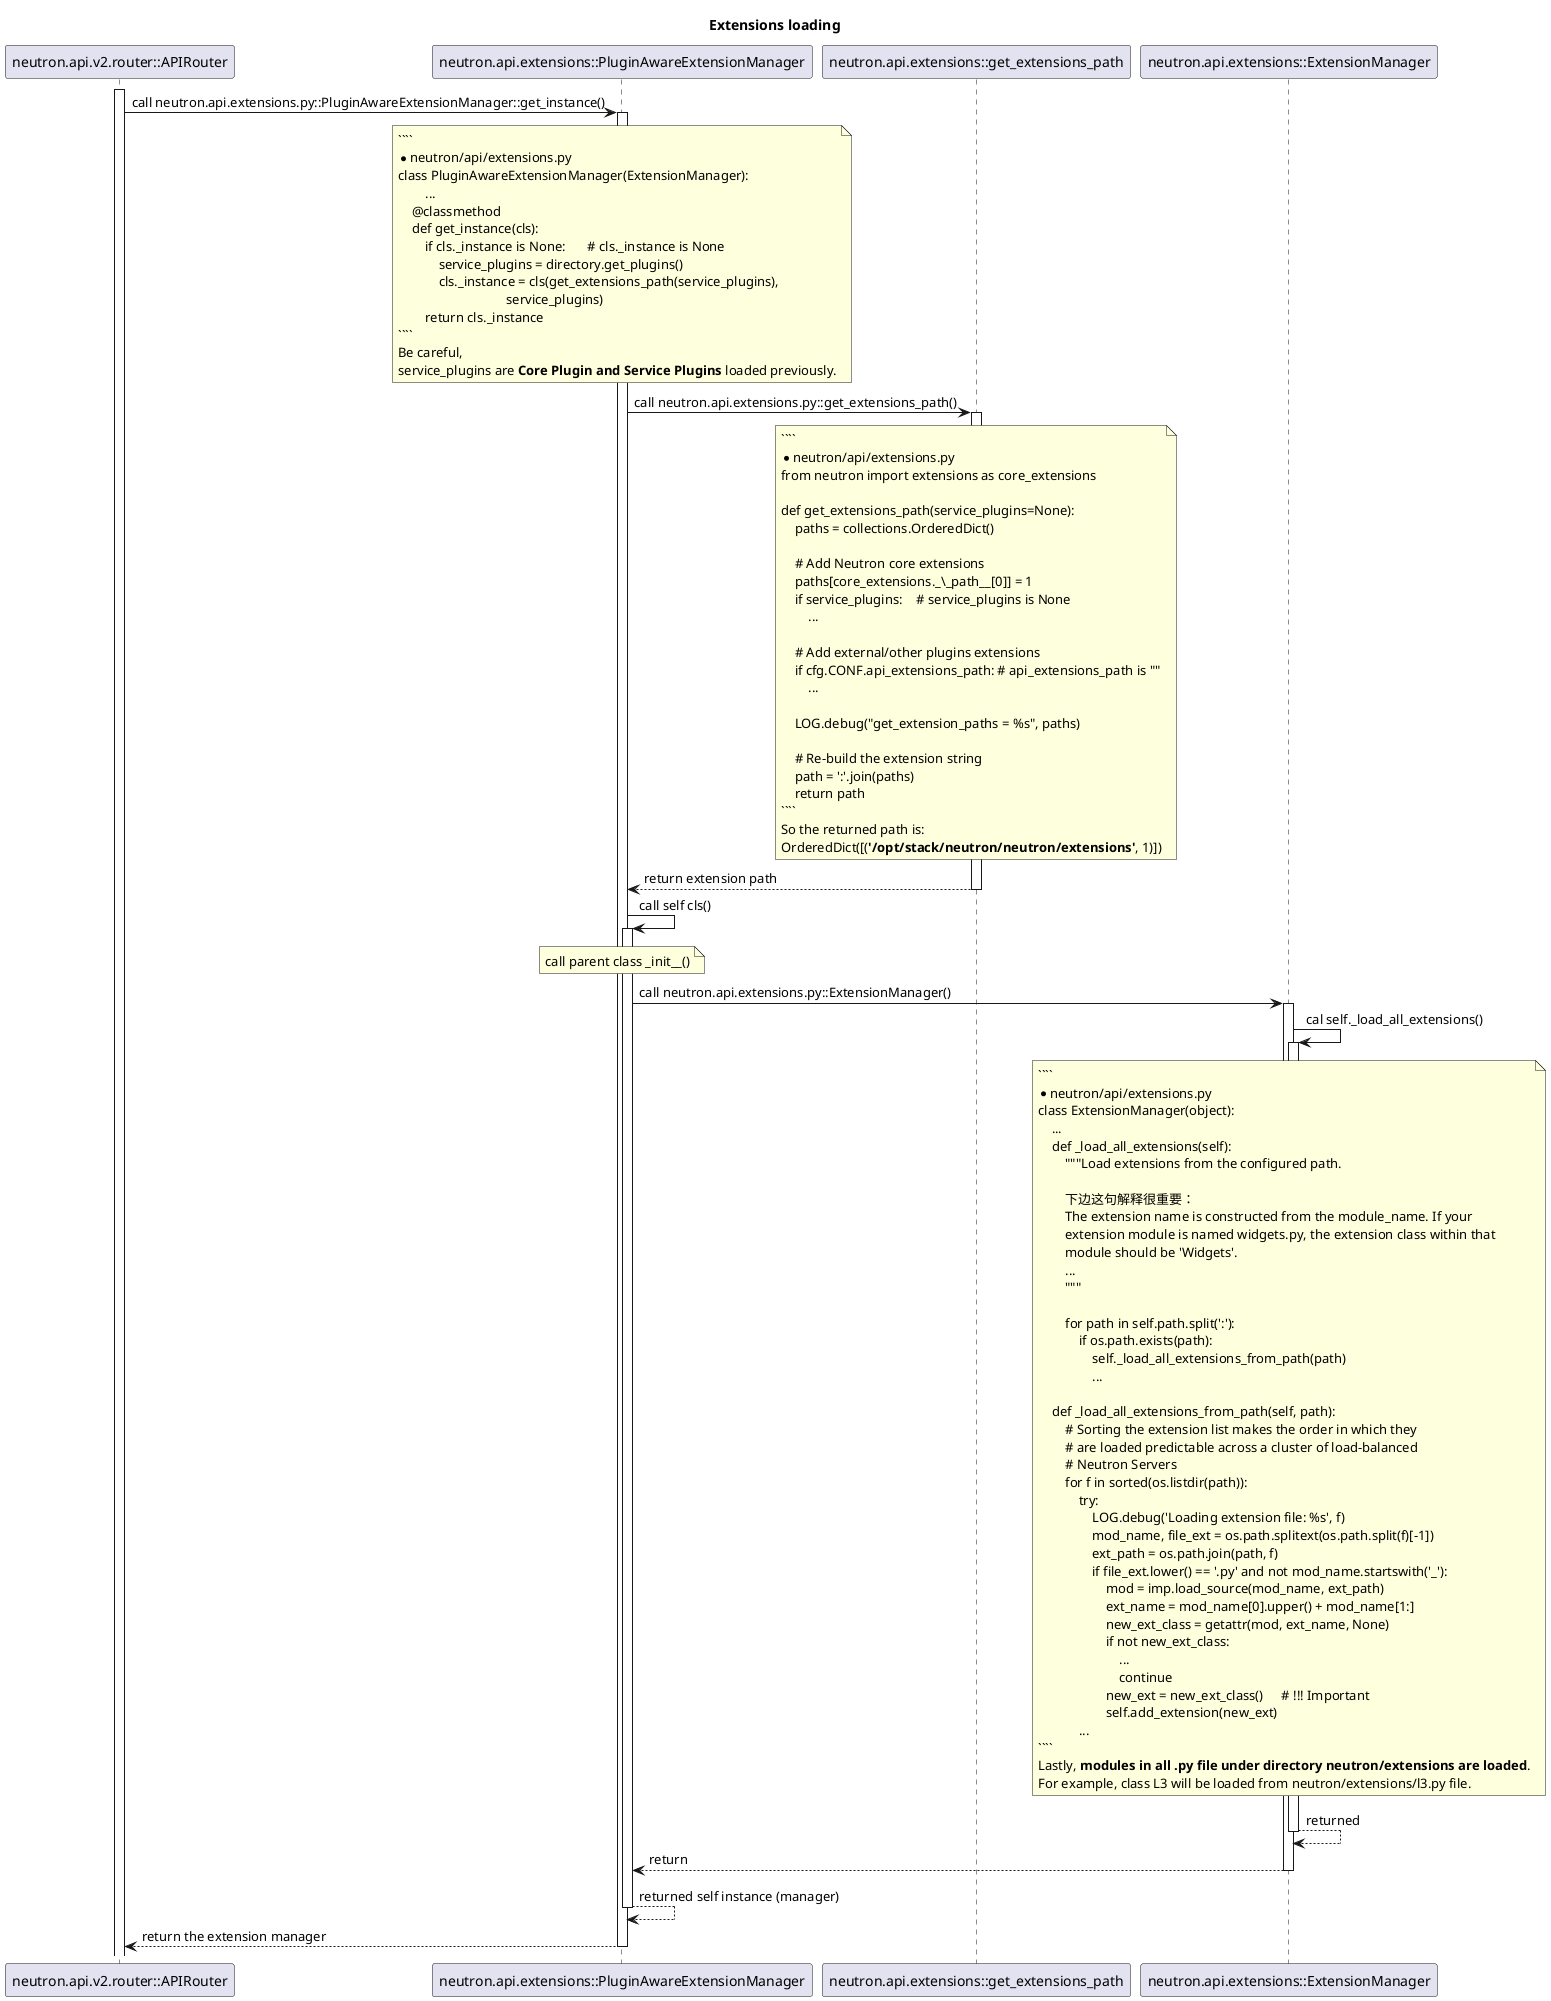 @startuml

title Extensions loading

participant api_router as "neutron.api.v2.router::APIRouter"
participant plugin_aware_extension_manager as "neutron.api.extensions::PluginAwareExtensionManager"
participant get_extensions_path as "neutron.api.extensions::get_extensions_path"
participant base_extension_manager as "neutron.api.extensions::ExtensionManager"

activate api_router
api_router->plugin_aware_extension_manager: call neutron.api.extensions.py::PluginAwareExtensionManager::get_instance()

activate plugin_aware_extension_manager
note over plugin_aware_extension_manager
````
* neutron/api/extensions.py
class PluginAwareExtensionManager(ExtensionManager):
	...
    @classmethod
    def get_instance(cls):
        if cls._instance is None:	# cls._instance is None
            service_plugins = directory.get_plugins()
            cls._instance = cls(get_extensions_path(service_plugins),
                                service_plugins)
        return cls._instance
````
Be careful,
service_plugins are **Core Plugin and Service Plugins** loaded previously.
end note

plugin_aware_extension_manager->get_extensions_path: call neutron.api.extensions.py::get_extensions_path()

activate get_extensions_path
note over get_extensions_path
````
* neutron/api/extensions.py
from neutron import extensions as core_extensions

def get_extensions_path(service_plugins=None):
    paths = collections.OrderedDict()

    # Add Neutron core extensions
    paths[core_extensions._\_path__[0]] = 1
    if service_plugins:	# service_plugins is None
        ...

    # Add external/other plugins extensions
    if cfg.CONF.api_extensions_path:	# api_extensions_path is ""
        ...

    LOG.debug("get_extension_paths = %s", paths)

    # Re-build the extension string
    path = ':'.join(paths)
    return path
````
So the returned path is:
OrderedDict([(**'/opt/stack/neutron/neutron/extensions'**, 1)])
end note

get_extensions_path-->plugin_aware_extension_manager: return extension path
deactivate get_extensions_path

plugin_aware_extension_manager->plugin_aware_extension_manager: call self cls()

activate plugin_aware_extension_manager
note over plugin_aware_extension_manager: call parent class _\_init__()
plugin_aware_extension_manager->base_extension_manager: call neutron.api.extensions.py::ExtensionManager()

activate base_extension_manager
base_extension_manager->base_extension_manager: cal self._load_all_extensions()

activate base_extension_manager
note over base_extension_manager
````
* neutron/api/extensions.py
class ExtensionManager(object):
    ...
    def _load_all_extensions(self):
        """Load extensions from the configured path.

        下边这句解释很重要：
        The extension name is constructed from the module_name. If your
        extension module is named widgets.py, the extension class within that
        module should be 'Widgets'.
        ...
        """

        for path in self.path.split(':'):
            if os.path.exists(path):
                self._load_all_extensions_from_path(path)
                ...

    def _load_all_extensions_from_path(self, path):
        # Sorting the extension list makes the order in which they
        # are loaded predictable across a cluster of load-balanced
        # Neutron Servers
        for f in sorted(os.listdir(path)):
            try:
                LOG.debug('Loading extension file: %s', f)
                mod_name, file_ext = os.path.splitext(os.path.split(f)[-1])
                ext_path = os.path.join(path, f)
                if file_ext.lower() == '.py' and not mod_name.startswith('_'):
                    mod = imp.load_source(mod_name, ext_path)
                    ext_name = mod_name[0].upper() + mod_name[1:]
                    new_ext_class = getattr(mod, ext_name, None)
                    if not new_ext_class:
                        ...
                        continue
                    new_ext = new_ext_class()	# !!! Important
                    self.add_extension(new_ext)
            ...
````
Lastly, **modules in all .py file under directory neutron/extensions are loaded**.
For example, class L3 will be loaded from neutron/extensions/l3.py file.
end note

base_extension_manager-->base_extension_manager: returned
deactivate base_extension_manager

base_extension_manager-->plugin_aware_extension_manager: return
deactivate base_extension_manager

plugin_aware_extension_manager-->plugin_aware_extension_manager: returned self instance (manager)
deactivate plugin_aware_extension_manager

plugin_aware_extension_manager-->api_router: return the extension manager
deactivate plugin_aware_extension_manager

@enduml
